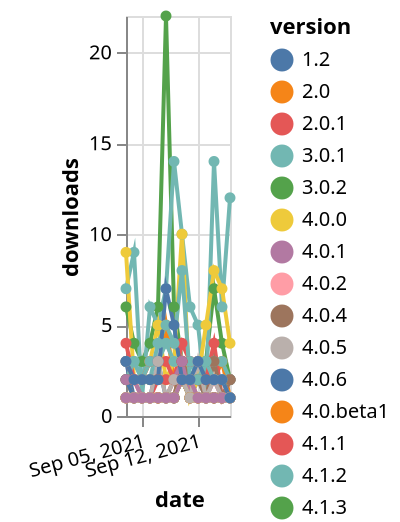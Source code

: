 {"$schema": "https://vega.github.io/schema/vega-lite/v5.json", "description": "A simple bar chart with embedded data.", "data": {"values": [{"date": "2021-09-03", "total": 219, "delta": 1, "version": "4.1.1"}, {"date": "2021-09-04", "total": 220, "delta": 1, "version": "4.1.1"}, {"date": "2021-09-05", "total": 221, "delta": 1, "version": "4.1.1"}, {"date": "2021-09-06", "total": 222, "delta": 1, "version": "4.1.1"}, {"date": "2021-09-07", "total": 223, "delta": 1, "version": "4.1.1"}, {"date": "2021-09-08", "total": 224, "delta": 1, "version": "4.1.1"}, {"date": "2021-09-09", "total": 225, "delta": 1, "version": "4.1.1"}, {"date": "2021-09-10", "total": 227, "delta": 2, "version": "4.1.1"}, {"date": "2021-09-11", "total": 228, "delta": 1, "version": "4.1.1"}, {"date": "2021-09-12", "total": 229, "delta": 1, "version": "4.1.1"}, {"date": "2021-09-13", "total": 230, "delta": 1, "version": "4.1.1"}, {"date": "2021-09-14", "total": 231, "delta": 1, "version": "4.1.1"}, {"date": "2021-09-15", "total": 232, "delta": 1, "version": "4.1.1"}, {"date": "2021-09-16", "total": 233, "delta": 1, "version": "4.1.1"}, {"date": "2021-09-03", "total": 13186, "delta": 6, "version": "3.0.2"}, {"date": "2021-09-04", "total": 13190, "delta": 4, "version": "3.0.2"}, {"date": "2021-09-05", "total": 13193, "delta": 3, "version": "3.0.2"}, {"date": "2021-09-06", "total": 13197, "delta": 4, "version": "3.0.2"}, {"date": "2021-09-07", "total": 13203, "delta": 6, "version": "3.0.2"}, {"date": "2021-09-08", "total": 13225, "delta": 22, "version": "3.0.2"}, {"date": "2021-09-09", "total": 13231, "delta": 6, "version": "3.0.2"}, {"date": "2021-09-10", "total": 13234, "delta": 3, "version": "3.0.2"}, {"date": "2021-09-11", "total": 13236, "delta": 2, "version": "3.0.2"}, {"date": "2021-09-12", "total": 13239, "delta": 3, "version": "3.0.2"}, {"date": "2021-09-13", "total": 13242, "delta": 3, "version": "3.0.2"}, {"date": "2021-09-14", "total": 13249, "delta": 7, "version": "3.0.2"}, {"date": "2021-09-15", "total": 13253, "delta": 4, "version": "3.0.2"}, {"date": "2021-09-16", "total": 13255, "delta": 2, "version": "3.0.2"}, {"date": "2021-09-03", "total": 589, "delta": 1, "version": "4.0.5"}, {"date": "2021-09-04", "total": 590, "delta": 1, "version": "4.0.5"}, {"date": "2021-09-05", "total": 591, "delta": 1, "version": "4.0.5"}, {"date": "2021-09-06", "total": 592, "delta": 1, "version": "4.0.5"}, {"date": "2021-09-07", "total": 593, "delta": 1, "version": "4.0.5"}, {"date": "2021-09-08", "total": 594, "delta": 1, "version": "4.0.5"}, {"date": "2021-09-09", "total": 595, "delta": 1, "version": "4.0.5"}, {"date": "2021-09-10", "total": 597, "delta": 2, "version": "4.0.5"}, {"date": "2021-09-11", "total": 598, "delta": 1, "version": "4.0.5"}, {"date": "2021-09-12", "total": 599, "delta": 1, "version": "4.0.5"}, {"date": "2021-09-13", "total": 600, "delta": 1, "version": "4.0.5"}, {"date": "2021-09-14", "total": 601, "delta": 1, "version": "4.0.5"}, {"date": "2021-09-15", "total": 602, "delta": 1, "version": "4.0.5"}, {"date": "2021-09-16", "total": 603, "delta": 1, "version": "4.0.5"}, {"date": "2021-09-03", "total": 314, "delta": 1, "version": "4.1.3"}, {"date": "2021-09-04", "total": 315, "delta": 1, "version": "4.1.3"}, {"date": "2021-09-05", "total": 316, "delta": 1, "version": "4.1.3"}, {"date": "2021-09-06", "total": 317, "delta": 1, "version": "4.1.3"}, {"date": "2021-09-07", "total": 318, "delta": 1, "version": "4.1.3"}, {"date": "2021-09-08", "total": 319, "delta": 1, "version": "4.1.3"}, {"date": "2021-09-09", "total": 320, "delta": 1, "version": "4.1.3"}, {"date": "2021-09-10", "total": 322, "delta": 2, "version": "4.1.3"}, {"date": "2021-09-11", "total": 323, "delta": 1, "version": "4.1.3"}, {"date": "2021-09-12", "total": 324, "delta": 1, "version": "4.1.3"}, {"date": "2021-09-13", "total": 325, "delta": 1, "version": "4.1.3"}, {"date": "2021-09-14", "total": 326, "delta": 1, "version": "4.1.3"}, {"date": "2021-09-15", "total": 327, "delta": 1, "version": "4.1.3"}, {"date": "2021-09-16", "total": 328, "delta": 1, "version": "4.1.3"}, {"date": "2021-09-03", "total": 350, "delta": 1, "version": "4.0.beta1"}, {"date": "2021-09-04", "total": 351, "delta": 1, "version": "4.0.beta1"}, {"date": "2021-09-05", "total": 352, "delta": 1, "version": "4.0.beta1"}, {"date": "2021-09-06", "total": 353, "delta": 1, "version": "4.0.beta1"}, {"date": "2021-09-07", "total": 354, "delta": 1, "version": "4.0.beta1"}, {"date": "2021-09-08", "total": 355, "delta": 1, "version": "4.0.beta1"}, {"date": "2021-09-09", "total": 356, "delta": 1, "version": "4.0.beta1"}, {"date": "2021-09-10", "total": 358, "delta": 2, "version": "4.0.beta1"}, {"date": "2021-09-11", "total": 359, "delta": 1, "version": "4.0.beta1"}, {"date": "2021-09-12", "total": 360, "delta": 1, "version": "4.0.beta1"}, {"date": "2021-09-13", "total": 361, "delta": 1, "version": "4.0.beta1"}, {"date": "2021-09-14", "total": 362, "delta": 1, "version": "4.0.beta1"}, {"date": "2021-09-15", "total": 363, "delta": 1, "version": "4.0.beta1"}, {"date": "2021-09-16", "total": 365, "delta": 2, "version": "4.0.beta1"}, {"date": "2021-09-03", "total": 341, "delta": 7, "version": "5.2.2"}, {"date": "2021-09-04", "total": 350, "delta": 9, "version": "5.2.2"}, {"date": "2021-09-05", "total": 351, "delta": 1, "version": "5.2.2"}, {"date": "2021-09-06", "total": 357, "delta": 6, "version": "5.2.2"}, {"date": "2021-09-07", "total": 362, "delta": 5, "version": "5.2.2"}, {"date": "2021-09-08", "total": 369, "delta": 7, "version": "5.2.2"}, {"date": "2021-09-09", "total": 383, "delta": 14, "version": "5.2.2"}, {"date": "2021-09-10", "total": 393, "delta": 10, "version": "5.2.2"}, {"date": "2021-09-11", "total": 399, "delta": 6, "version": "5.2.2"}, {"date": "2021-09-12", "total": 404, "delta": 5, "version": "5.2.2"}, {"date": "2021-09-13", "total": 405, "delta": 1, "version": "5.2.2"}, {"date": "2021-09-14", "total": 419, "delta": 14, "version": "5.2.2"}, {"date": "2021-09-15", "total": 425, "delta": 6, "version": "5.2.2"}, {"date": "2021-09-16", "total": 437, "delta": 12, "version": "5.2.2"}, {"date": "2021-09-03", "total": 3819, "delta": 2, "version": "2.0"}, {"date": "2021-09-04", "total": 3821, "delta": 2, "version": "2.0"}, {"date": "2021-09-05", "total": 3823, "delta": 2, "version": "2.0"}, {"date": "2021-09-06", "total": 3825, "delta": 2, "version": "2.0"}, {"date": "2021-09-07", "total": 3827, "delta": 2, "version": "2.0"}, {"date": "2021-09-08", "total": 3832, "delta": 5, "version": "2.0"}, {"date": "2021-09-09", "total": 3834, "delta": 2, "version": "2.0"}, {"date": "2021-09-10", "total": 3836, "delta": 2, "version": "2.0"}, {"date": "2021-09-11", "total": 3838, "delta": 2, "version": "2.0"}, {"date": "2021-09-12", "total": 3840, "delta": 2, "version": "2.0"}, {"date": "2021-09-13", "total": 3842, "delta": 2, "version": "2.0"}, {"date": "2021-09-14", "total": 3844, "delta": 2, "version": "2.0"}, {"date": "2021-09-15", "total": 3847, "delta": 3, "version": "2.0"}, {"date": "2021-09-16", "total": 3848, "delta": 1, "version": "2.0"}, {"date": "2021-09-03", "total": 192, "delta": 1, "version": "5.1.0"}, {"date": "2021-09-04", "total": 193, "delta": 1, "version": "5.1.0"}, {"date": "2021-09-05", "total": 194, "delta": 1, "version": "5.1.0"}, {"date": "2021-09-06", "total": 195, "delta": 1, "version": "5.1.0"}, {"date": "2021-09-07", "total": 196, "delta": 1, "version": "5.1.0"}, {"date": "2021-09-08", "total": 197, "delta": 1, "version": "5.1.0"}, {"date": "2021-09-09", "total": 198, "delta": 1, "version": "5.1.0"}, {"date": "2021-09-10", "total": 201, "delta": 3, "version": "5.1.0"}, {"date": "2021-09-11", "total": 202, "delta": 1, "version": "5.1.0"}, {"date": "2021-09-12", "total": 203, "delta": 1, "version": "5.1.0"}, {"date": "2021-09-13", "total": 204, "delta": 1, "version": "5.1.0"}, {"date": "2021-09-14", "total": 205, "delta": 1, "version": "5.1.0"}, {"date": "2021-09-15", "total": 206, "delta": 1, "version": "5.1.0"}, {"date": "2021-09-16", "total": 207, "delta": 1, "version": "5.1.0"}, {"date": "2021-09-03", "total": 382, "delta": 1, "version": "4.0.2"}, {"date": "2021-09-04", "total": 383, "delta": 1, "version": "4.0.2"}, {"date": "2021-09-05", "total": 384, "delta": 1, "version": "4.0.2"}, {"date": "2021-09-06", "total": 385, "delta": 1, "version": "4.0.2"}, {"date": "2021-09-07", "total": 386, "delta": 1, "version": "4.0.2"}, {"date": "2021-09-08", "total": 387, "delta": 1, "version": "4.0.2"}, {"date": "2021-09-09", "total": 388, "delta": 1, "version": "4.0.2"}, {"date": "2021-09-10", "total": 390, "delta": 2, "version": "4.0.2"}, {"date": "2021-09-11", "total": 391, "delta": 1, "version": "4.0.2"}, {"date": "2021-09-12", "total": 392, "delta": 1, "version": "4.0.2"}, {"date": "2021-09-13", "total": 393, "delta": 1, "version": "4.0.2"}, {"date": "2021-09-14", "total": 395, "delta": 2, "version": "4.0.2"}, {"date": "2021-09-15", "total": 396, "delta": 1, "version": "4.0.2"}, {"date": "2021-09-16", "total": 397, "delta": 1, "version": "4.0.2"}, {"date": "2021-09-03", "total": 333, "delta": 3, "version": "5.1.3"}, {"date": "2021-09-04", "total": 334, "delta": 1, "version": "5.1.3"}, {"date": "2021-09-05", "total": 335, "delta": 1, "version": "5.1.3"}, {"date": "2021-09-06", "total": 336, "delta": 1, "version": "5.1.3"}, {"date": "2021-09-07", "total": 337, "delta": 1, "version": "5.1.3"}, {"date": "2021-09-08", "total": 338, "delta": 1, "version": "5.1.3"}, {"date": "2021-09-09", "total": 339, "delta": 1, "version": "5.1.3"}, {"date": "2021-09-10", "total": 341, "delta": 2, "version": "5.1.3"}, {"date": "2021-09-11", "total": 342, "delta": 1, "version": "5.1.3"}, {"date": "2021-09-12", "total": 344, "delta": 2, "version": "5.1.3"}, {"date": "2021-09-13", "total": 345, "delta": 1, "version": "5.1.3"}, {"date": "2021-09-14", "total": 346, "delta": 1, "version": "5.1.3"}, {"date": "2021-09-15", "total": 347, "delta": 1, "version": "5.1.3"}, {"date": "2021-09-16", "total": 349, "delta": 2, "version": "5.1.3"}, {"date": "2021-09-03", "total": 1920, "delta": 9, "version": "4.1.4"}, {"date": "2021-09-04", "total": 1922, "delta": 2, "version": "4.1.4"}, {"date": "2021-09-05", "total": 1924, "delta": 2, "version": "4.1.4"}, {"date": "2021-09-06", "total": 1927, "delta": 3, "version": "4.1.4"}, {"date": "2021-09-07", "total": 1932, "delta": 5, "version": "4.1.4"}, {"date": "2021-09-08", "total": 1934, "delta": 2, "version": "4.1.4"}, {"date": "2021-09-09", "total": 1937, "delta": 3, "version": "4.1.4"}, {"date": "2021-09-10", "total": 1947, "delta": 10, "version": "4.1.4"}, {"date": "2021-09-11", "total": 1948, "delta": 1, "version": "4.1.4"}, {"date": "2021-09-12", "total": 1950, "delta": 2, "version": "4.1.4"}, {"date": "2021-09-13", "total": 1955, "delta": 5, "version": "4.1.4"}, {"date": "2021-09-14", "total": 1963, "delta": 8, "version": "4.1.4"}, {"date": "2021-09-15", "total": 1970, "delta": 7, "version": "4.1.4"}, {"date": "2021-09-16", "total": 1974, "delta": 4, "version": "4.1.4"}, {"date": "2021-09-03", "total": 5496, "delta": 4, "version": "2.0.1"}, {"date": "2021-09-04", "total": 5498, "delta": 2, "version": "2.0.1"}, {"date": "2021-09-05", "total": 5500, "delta": 2, "version": "2.0.1"}, {"date": "2021-09-06", "total": 5503, "delta": 3, "version": "2.0.1"}, {"date": "2021-09-07", "total": 5506, "delta": 3, "version": "2.0.1"}, {"date": "2021-09-08", "total": 5509, "delta": 3, "version": "2.0.1"}, {"date": "2021-09-09", "total": 5511, "delta": 2, "version": "2.0.1"}, {"date": "2021-09-10", "total": 5515, "delta": 4, "version": "2.0.1"}, {"date": "2021-09-11", "total": 5518, "delta": 3, "version": "2.0.1"}, {"date": "2021-09-12", "total": 5521, "delta": 3, "version": "2.0.1"}, {"date": "2021-09-13", "total": 5523, "delta": 2, "version": "2.0.1"}, {"date": "2021-09-14", "total": 5527, "delta": 4, "version": "2.0.1"}, {"date": "2021-09-15", "total": 5528, "delta": 1, "version": "2.0.1"}, {"date": "2021-09-16", "total": 5530, "delta": 2, "version": "2.0.1"}, {"date": "2021-09-03", "total": 4254, "delta": 2, "version": "3.0.1"}, {"date": "2021-09-04", "total": 4257, "delta": 3, "version": "3.0.1"}, {"date": "2021-09-05", "total": 4259, "delta": 2, "version": "3.0.1"}, {"date": "2021-09-06", "total": 4262, "delta": 3, "version": "3.0.1"}, {"date": "2021-09-07", "total": 4265, "delta": 3, "version": "3.0.1"}, {"date": "2021-09-08", "total": 4269, "delta": 4, "version": "3.0.1"}, {"date": "2021-09-09", "total": 4272, "delta": 3, "version": "3.0.1"}, {"date": "2021-09-10", "total": 4275, "delta": 3, "version": "3.0.1"}, {"date": "2021-09-11", "total": 4278, "delta": 3, "version": "3.0.1"}, {"date": "2021-09-12", "total": 4280, "delta": 2, "version": "3.0.1"}, {"date": "2021-09-13", "total": 4283, "delta": 3, "version": "3.0.1"}, {"date": "2021-09-14", "total": 4286, "delta": 3, "version": "3.0.1"}, {"date": "2021-09-15", "total": 4289, "delta": 3, "version": "3.0.1"}, {"date": "2021-09-16", "total": 4291, "delta": 2, "version": "3.0.1"}, {"date": "2021-09-03", "total": 192, "delta": 1, "version": "5.1.1"}, {"date": "2021-09-04", "total": 193, "delta": 1, "version": "5.1.1"}, {"date": "2021-09-05", "total": 194, "delta": 1, "version": "5.1.1"}, {"date": "2021-09-06", "total": 195, "delta": 1, "version": "5.1.1"}, {"date": "2021-09-07", "total": 196, "delta": 1, "version": "5.1.1"}, {"date": "2021-09-08", "total": 197, "delta": 1, "version": "5.1.1"}, {"date": "2021-09-09", "total": 198, "delta": 1, "version": "5.1.1"}, {"date": "2021-09-10", "total": 201, "delta": 3, "version": "5.1.1"}, {"date": "2021-09-11", "total": 203, "delta": 2, "version": "5.1.1"}, {"date": "2021-09-12", "total": 204, "delta": 1, "version": "5.1.1"}, {"date": "2021-09-13", "total": 205, "delta": 1, "version": "5.1.1"}, {"date": "2021-09-14", "total": 206, "delta": 1, "version": "5.1.1"}, {"date": "2021-09-15", "total": 207, "delta": 1, "version": "5.1.1"}, {"date": "2021-09-16", "total": 208, "delta": 1, "version": "5.1.1"}, {"date": "2021-09-03", "total": 281, "delta": 3, "version": "5.2.1"}, {"date": "2021-09-04", "total": 283, "delta": 2, "version": "5.2.1"}, {"date": "2021-09-05", "total": 284, "delta": 1, "version": "5.2.1"}, {"date": "2021-09-06", "total": 285, "delta": 1, "version": "5.2.1"}, {"date": "2021-09-07", "total": 287, "delta": 2, "version": "5.2.1"}, {"date": "2021-09-08", "total": 289, "delta": 2, "version": "5.2.1"}, {"date": "2021-09-09", "total": 291, "delta": 2, "version": "5.2.1"}, {"date": "2021-09-10", "total": 294, "delta": 3, "version": "5.2.1"}, {"date": "2021-09-11", "total": 295, "delta": 1, "version": "5.2.1"}, {"date": "2021-09-12", "total": 296, "delta": 1, "version": "5.2.1"}, {"date": "2021-09-13", "total": 297, "delta": 1, "version": "5.2.1"}, {"date": "2021-09-14", "total": 298, "delta": 1, "version": "5.2.1"}, {"date": "2021-09-15", "total": 299, "delta": 1, "version": "5.2.1"}, {"date": "2021-09-16", "total": 300, "delta": 1, "version": "5.2.1"}, {"date": "2021-09-03", "total": 514, "delta": 1, "version": "4.0.4"}, {"date": "2021-09-04", "total": 515, "delta": 1, "version": "4.0.4"}, {"date": "2021-09-05", "total": 516, "delta": 1, "version": "4.0.4"}, {"date": "2021-09-06", "total": 517, "delta": 1, "version": "4.0.4"}, {"date": "2021-09-07", "total": 518, "delta": 1, "version": "4.0.4"}, {"date": "2021-09-08", "total": 519, "delta": 1, "version": "4.0.4"}, {"date": "2021-09-09", "total": 520, "delta": 1, "version": "4.0.4"}, {"date": "2021-09-10", "total": 523, "delta": 3, "version": "4.0.4"}, {"date": "2021-09-11", "total": 525, "delta": 2, "version": "4.0.4"}, {"date": "2021-09-12", "total": 527, "delta": 2, "version": "4.0.4"}, {"date": "2021-09-13", "total": 528, "delta": 1, "version": "4.0.4"}, {"date": "2021-09-14", "total": 531, "delta": 3, "version": "4.0.4"}, {"date": "2021-09-15", "total": 532, "delta": 1, "version": "4.0.4"}, {"date": "2021-09-16", "total": 534, "delta": 2, "version": "4.0.4"}, {"date": "2021-09-03", "total": 119, "delta": 2, "version": "5.2.0"}, {"date": "2021-09-04", "total": 120, "delta": 1, "version": "5.2.0"}, {"date": "2021-09-05", "total": 121, "delta": 1, "version": "5.2.0"}, {"date": "2021-09-06", "total": 122, "delta": 1, "version": "5.2.0"}, {"date": "2021-09-07", "total": 123, "delta": 1, "version": "5.2.0"}, {"date": "2021-09-08", "total": 124, "delta": 1, "version": "5.2.0"}, {"date": "2021-09-09", "total": 126, "delta": 2, "version": "5.2.0"}, {"date": "2021-09-10", "total": 128, "delta": 2, "version": "5.2.0"}, {"date": "2021-09-11", "total": 129, "delta": 1, "version": "5.2.0"}, {"date": "2021-09-12", "total": 130, "delta": 1, "version": "5.2.0"}, {"date": "2021-09-13", "total": 131, "delta": 1, "version": "5.2.0"}, {"date": "2021-09-14", "total": 132, "delta": 1, "version": "5.2.0"}, {"date": "2021-09-15", "total": 133, "delta": 1, "version": "5.2.0"}, {"date": "2021-09-16", "total": 134, "delta": 1, "version": "5.2.0"}, {"date": "2021-09-03", "total": 788, "delta": 2, "version": "4.0.6"}, {"date": "2021-09-04", "total": 789, "delta": 1, "version": "4.0.6"}, {"date": "2021-09-05", "total": 790, "delta": 1, "version": "4.0.6"}, {"date": "2021-09-06", "total": 791, "delta": 1, "version": "4.0.6"}, {"date": "2021-09-07", "total": 794, "delta": 3, "version": "4.0.6"}, {"date": "2021-09-08", "total": 795, "delta": 1, "version": "4.0.6"}, {"date": "2021-09-09", "total": 796, "delta": 1, "version": "4.0.6"}, {"date": "2021-09-10", "total": 798, "delta": 2, "version": "4.0.6"}, {"date": "2021-09-11", "total": 799, "delta": 1, "version": "4.0.6"}, {"date": "2021-09-12", "total": 800, "delta": 1, "version": "4.0.6"}, {"date": "2021-09-13", "total": 801, "delta": 1, "version": "4.0.6"}, {"date": "2021-09-14", "total": 802, "delta": 1, "version": "4.0.6"}, {"date": "2021-09-15", "total": 803, "delta": 1, "version": "4.0.6"}, {"date": "2021-09-16", "total": 804, "delta": 1, "version": "4.0.6"}, {"date": "2021-09-03", "total": 723, "delta": 2, "version": "5.0.0"}, {"date": "2021-09-04", "total": 725, "delta": 2, "version": "5.0.0"}, {"date": "2021-09-05", "total": 726, "delta": 1, "version": "5.0.0"}, {"date": "2021-09-06", "total": 727, "delta": 1, "version": "5.0.0"}, {"date": "2021-09-07", "total": 728, "delta": 1, "version": "5.0.0"}, {"date": "2021-09-08", "total": 729, "delta": 1, "version": "5.0.0"}, {"date": "2021-09-09", "total": 731, "delta": 2, "version": "5.0.0"}, {"date": "2021-09-10", "total": 734, "delta": 3, "version": "5.0.0"}, {"date": "2021-09-11", "total": 735, "delta": 1, "version": "5.0.0"}, {"date": "2021-09-12", "total": 736, "delta": 1, "version": "5.0.0"}, {"date": "2021-09-13", "total": 737, "delta": 1, "version": "5.0.0"}, {"date": "2021-09-14", "total": 739, "delta": 2, "version": "5.0.0"}, {"date": "2021-09-15", "total": 740, "delta": 1, "version": "5.0.0"}, {"date": "2021-09-16", "total": 741, "delta": 1, "version": "5.0.0"}, {"date": "2021-09-03", "total": 317, "delta": 1, "version": "4.0.0"}, {"date": "2021-09-04", "total": 318, "delta": 1, "version": "4.0.0"}, {"date": "2021-09-05", "total": 319, "delta": 1, "version": "4.0.0"}, {"date": "2021-09-06", "total": 320, "delta": 1, "version": "4.0.0"}, {"date": "2021-09-07", "total": 321, "delta": 1, "version": "4.0.0"}, {"date": "2021-09-08", "total": 322, "delta": 1, "version": "4.0.0"}, {"date": "2021-09-09", "total": 323, "delta": 1, "version": "4.0.0"}, {"date": "2021-09-10", "total": 325, "delta": 2, "version": "4.0.0"}, {"date": "2021-09-11", "total": 326, "delta": 1, "version": "4.0.0"}, {"date": "2021-09-12", "total": 327, "delta": 1, "version": "4.0.0"}, {"date": "2021-09-13", "total": 328, "delta": 1, "version": "4.0.0"}, {"date": "2021-09-14", "total": 329, "delta": 1, "version": "4.0.0"}, {"date": "2021-09-15", "total": 330, "delta": 1, "version": "4.0.0"}, {"date": "2021-09-16", "total": 331, "delta": 1, "version": "4.0.0"}, {"date": "2021-09-03", "total": 579, "delta": 1, "version": "5.1.2"}, {"date": "2021-09-04", "total": 580, "delta": 1, "version": "5.1.2"}, {"date": "2021-09-05", "total": 581, "delta": 1, "version": "5.1.2"}, {"date": "2021-09-06", "total": 582, "delta": 1, "version": "5.1.2"}, {"date": "2021-09-07", "total": 585, "delta": 3, "version": "5.1.2"}, {"date": "2021-09-08", "total": 586, "delta": 1, "version": "5.1.2"}, {"date": "2021-09-09", "total": 588, "delta": 2, "version": "5.1.2"}, {"date": "2021-09-10", "total": 590, "delta": 2, "version": "5.1.2"}, {"date": "2021-09-11", "total": 591, "delta": 1, "version": "5.1.2"}, {"date": "2021-09-12", "total": 594, "delta": 3, "version": "5.1.2"}, {"date": "2021-09-13", "total": 595, "delta": 1, "version": "5.1.2"}, {"date": "2021-09-14", "total": 597, "delta": 2, "version": "5.1.2"}, {"date": "2021-09-15", "total": 598, "delta": 1, "version": "5.1.2"}, {"date": "2021-09-16", "total": 599, "delta": 1, "version": "5.1.2"}, {"date": "2021-09-03", "total": 232, "delta": 1, "version": "4.0.1"}, {"date": "2021-09-04", "total": 233, "delta": 1, "version": "4.0.1"}, {"date": "2021-09-05", "total": 234, "delta": 1, "version": "4.0.1"}, {"date": "2021-09-06", "total": 235, "delta": 1, "version": "4.0.1"}, {"date": "2021-09-07", "total": 236, "delta": 1, "version": "4.0.1"}, {"date": "2021-09-08", "total": 237, "delta": 1, "version": "4.0.1"}, {"date": "2021-09-09", "total": 238, "delta": 1, "version": "4.0.1"}, {"date": "2021-09-10", "total": 240, "delta": 2, "version": "4.0.1"}, {"date": "2021-09-11", "total": 242, "delta": 2, "version": "4.0.1"}, {"date": "2021-09-12", "total": 243, "delta": 1, "version": "4.0.1"}, {"date": "2021-09-13", "total": 244, "delta": 1, "version": "4.0.1"}, {"date": "2021-09-14", "total": 245, "delta": 1, "version": "4.0.1"}, {"date": "2021-09-15", "total": 246, "delta": 1, "version": "4.0.1"}, {"date": "2021-09-16", "total": 247, "delta": 1, "version": "4.0.1"}, {"date": "2021-09-03", "total": 2000, "delta": 3, "version": "4.1.2"}, {"date": "2021-09-04", "total": 2003, "delta": 3, "version": "4.1.2"}, {"date": "2021-09-05", "total": 2005, "delta": 2, "version": "4.1.2"}, {"date": "2021-09-06", "total": 2007, "delta": 2, "version": "4.1.2"}, {"date": "2021-09-07", "total": 2011, "delta": 4, "version": "4.1.2"}, {"date": "2021-09-08", "total": 2016, "delta": 5, "version": "4.1.2"}, {"date": "2021-09-09", "total": 2020, "delta": 4, "version": "4.1.2"}, {"date": "2021-09-10", "total": 2028, "delta": 8, "version": "4.1.2"}, {"date": "2021-09-11", "total": 2030, "delta": 2, "version": "4.1.2"}, {"date": "2021-09-12", "total": 2032, "delta": 2, "version": "4.1.2"}, {"date": "2021-09-13", "total": 2035, "delta": 3, "version": "4.1.2"}, {"date": "2021-09-14", "total": 2037, "delta": 2, "version": "4.1.2"}, {"date": "2021-09-15", "total": 2039, "delta": 2, "version": "4.1.2"}, {"date": "2021-09-16", "total": 2040, "delta": 1, "version": "4.1.2"}, {"date": "2021-09-03", "total": 5232, "delta": 3, "version": "1.2"}, {"date": "2021-09-04", "total": 5234, "delta": 2, "version": "1.2"}, {"date": "2021-09-05", "total": 5236, "delta": 2, "version": "1.2"}, {"date": "2021-09-06", "total": 5238, "delta": 2, "version": "1.2"}, {"date": "2021-09-07", "total": 5240, "delta": 2, "version": "1.2"}, {"date": "2021-09-08", "total": 5247, "delta": 7, "version": "1.2"}, {"date": "2021-09-09", "total": 5252, "delta": 5, "version": "1.2"}, {"date": "2021-09-10", "total": 5254, "delta": 2, "version": "1.2"}, {"date": "2021-09-11", "total": 5256, "delta": 2, "version": "1.2"}, {"date": "2021-09-12", "total": 5259, "delta": 3, "version": "1.2"}, {"date": "2021-09-13", "total": 5261, "delta": 2, "version": "1.2"}, {"date": "2021-09-14", "total": 5263, "delta": 2, "version": "1.2"}, {"date": "2021-09-15", "total": 5265, "delta": 2, "version": "1.2"}, {"date": "2021-09-16", "total": 5266, "delta": 1, "version": "1.2"}]}, "width": "container", "mark": {"type": "line", "point": {"filled": true}}, "encoding": {"x": {"field": "date", "type": "temporal", "timeUnit": "yearmonthdate", "title": "date", "axis": {"labelAngle": -15}}, "y": {"field": "delta", "type": "quantitative", "title": "downloads"}, "color": {"field": "version", "type": "nominal"}, "tooltip": {"field": "delta"}}}
